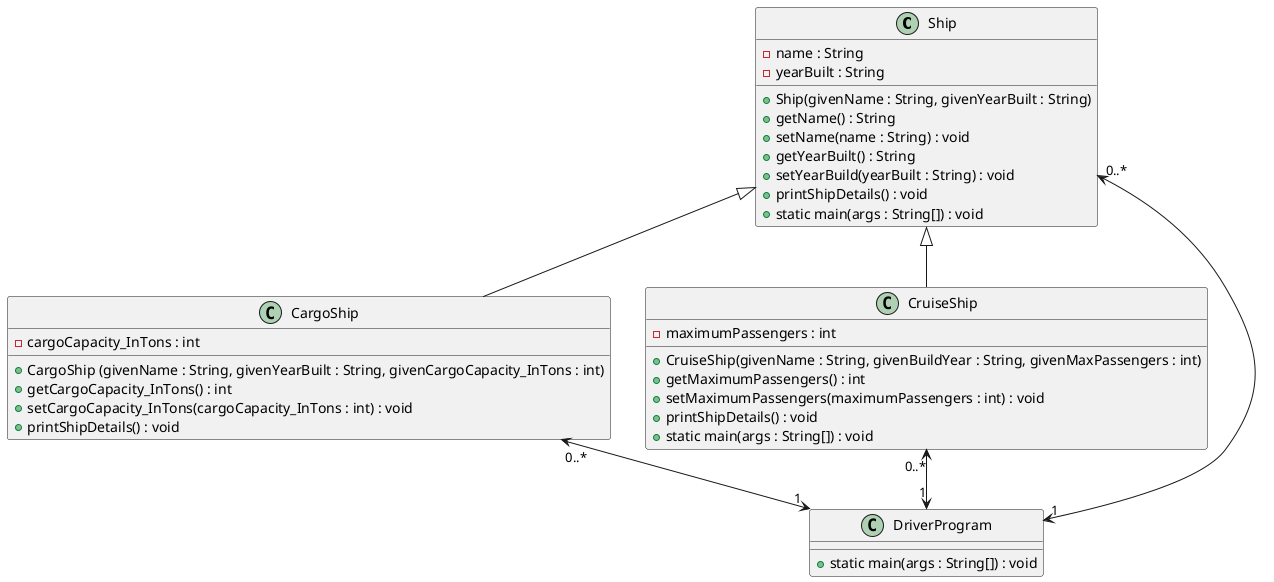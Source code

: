 @startuml
'https://plantuml.com/class-diagram

class Ship
{
    - name : String
    - yearBuilt : String

    + Ship(givenName : String, givenYearBuilt : String)
    + getName() : String
    + setName(name : String) : void
    + getYearBuilt() : String
    + setYearBuild(yearBuilt : String) : void
    + printShipDetails() : void
    + static main(args : String[]) : void
}


class CargoShip
{
    - cargoCapacity_InTons : int

    + CargoShip (givenName : String, givenYearBuilt : String, givenCargoCapacity_InTons : int)
    + getCargoCapacity_InTons() : int
    + setCargoCapacity_InTons(cargoCapacity_InTons : int) : void
    + printShipDetails() : void
}

class CruiseShip
{
    - maximumPassengers : int

    + CruiseShip(givenName : String, givenBuildYear : String, givenMaxPassengers : int)
    + getMaximumPassengers() : int
    + setMaximumPassengers(maximumPassengers : int) : void
    + printShipDetails() : void
    + static main(args : String[]) : void
}

class DriverProgram
{
    + static main(args : String[]) : void
}


Ship <|-- CargoShip
Ship <|-- CruiseShip

CargoShip "0..*" <--> "1" DriverProgram
CruiseShip "0..*" <--> "1" DriverProgram
Ship "0..*" <--> "1" DriverProgram



@enduml
